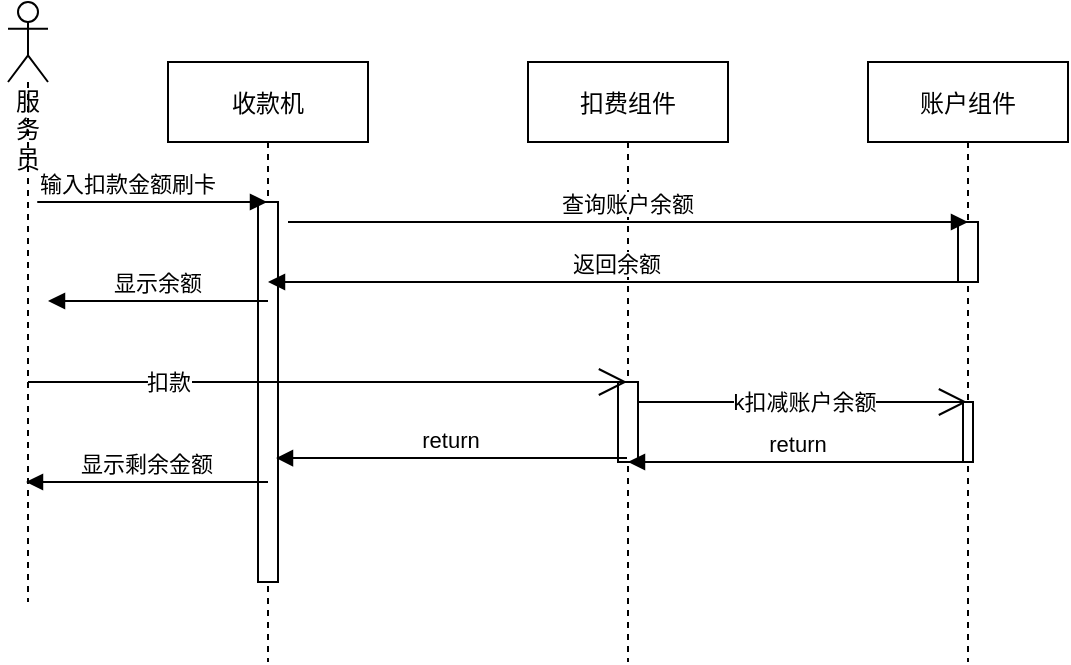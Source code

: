 <mxfile version="13.7.3" type="github">
  <diagram id="kgpKYQtTHZ0yAKxKKP6v" name="Page-1">
    <mxGraphModel dx="868" dy="401" grid="1" gridSize="10" guides="1" tooltips="1" connect="1" arrows="1" fold="1" page="1" pageScale="1" pageWidth="850" pageHeight="1100" math="0" shadow="0">
      <root>
        <mxCell id="0" />
        <mxCell id="1" parent="0" />
        <mxCell id="3nuBFxr9cyL0pnOWT2aG-1" value="收款机" style="shape=umlLifeline;perimeter=lifelinePerimeter;container=1;collapsible=0;recursiveResize=0;rounded=0;shadow=0;strokeWidth=1;" parent="1" vertex="1">
          <mxGeometry x="120" y="80" width="100" height="300" as="geometry" />
        </mxCell>
        <mxCell id="3nuBFxr9cyL0pnOWT2aG-2" value="" style="points=[];perimeter=orthogonalPerimeter;rounded=0;shadow=0;strokeWidth=1;" parent="3nuBFxr9cyL0pnOWT2aG-1" vertex="1">
          <mxGeometry x="45" y="70" width="10" height="190" as="geometry" />
        </mxCell>
        <mxCell id="3nuBFxr9cyL0pnOWT2aG-5" value="扣费组件" style="shape=umlLifeline;perimeter=lifelinePerimeter;container=1;collapsible=0;recursiveResize=0;rounded=0;shadow=0;strokeWidth=1;" parent="1" vertex="1">
          <mxGeometry x="300" y="80" width="100" height="300" as="geometry" />
        </mxCell>
        <mxCell id="nFtpStDkCZIvgQTVkJoL-20" value="k扣减账户余额" style="endArrow=open;endFill=1;endSize=12;html=1;" edge="1" parent="3nuBFxr9cyL0pnOWT2aG-5" target="nFtpStDkCZIvgQTVkJoL-1">
          <mxGeometry width="160" relative="1" as="geometry">
            <mxPoint x="55" y="170" as="sourcePoint" />
            <mxPoint x="215" y="170" as="targetPoint" />
          </mxGeometry>
        </mxCell>
        <mxCell id="nFtpStDkCZIvgQTVkJoL-21" value="" style="points=[];perimeter=orthogonalPerimeter;rounded=0;shadow=0;strokeWidth=1;" vertex="1" parent="3nuBFxr9cyL0pnOWT2aG-5">
          <mxGeometry x="45" y="160" width="10" height="40" as="geometry" />
        </mxCell>
        <mxCell id="nFtpStDkCZIvgQTVkJoL-1" value="账户组件" style="shape=umlLifeline;perimeter=lifelinePerimeter;container=1;collapsible=0;recursiveResize=0;rounded=0;shadow=0;strokeWidth=1;" vertex="1" parent="1">
          <mxGeometry x="470" y="80" width="100" height="300" as="geometry" />
        </mxCell>
        <mxCell id="nFtpStDkCZIvgQTVkJoL-2" value="" style="points=[];perimeter=orthogonalPerimeter;rounded=0;shadow=0;strokeWidth=1;" vertex="1" parent="nFtpStDkCZIvgQTVkJoL-1">
          <mxGeometry x="45" y="80" width="10" height="30" as="geometry" />
        </mxCell>
        <mxCell id="nFtpStDkCZIvgQTVkJoL-22" value="" style="points=[];perimeter=orthogonalPerimeter;rounded=0;shadow=0;strokeWidth=1;" vertex="1" parent="nFtpStDkCZIvgQTVkJoL-1">
          <mxGeometry x="47.5" y="170" width="5" height="30" as="geometry" />
        </mxCell>
        <mxCell id="nFtpStDkCZIvgQTVkJoL-9" value="查询账户余额" style="verticalAlign=bottom;endArrow=block;shadow=0;strokeWidth=1;" edge="1" parent="1">
          <mxGeometry relative="1" as="geometry">
            <mxPoint x="180" y="160" as="sourcePoint" />
            <mxPoint x="520" y="160" as="targetPoint" />
            <Array as="points">
              <mxPoint x="280" y="160" />
            </Array>
          </mxGeometry>
        </mxCell>
        <mxCell id="nFtpStDkCZIvgQTVkJoL-10" value="返回余额" style="verticalAlign=bottom;endArrow=block;entryX=1;entryY=0;shadow=0;strokeWidth=1;" edge="1" parent="1" source="nFtpStDkCZIvgQTVkJoL-1">
          <mxGeometry relative="1" as="geometry">
            <mxPoint x="335" y="190" as="sourcePoint" />
            <mxPoint x="170" y="190" as="targetPoint" />
            <Array as="points">
              <mxPoint x="500" y="190" />
            </Array>
          </mxGeometry>
        </mxCell>
        <mxCell id="nFtpStDkCZIvgQTVkJoL-13" value="服务员" style="shape=umlLifeline;participant=umlActor;perimeter=lifelinePerimeter;whiteSpace=wrap;html=1;container=1;collapsible=0;recursiveResize=0;verticalAlign=top;spacingTop=36;outlineConnect=0;" vertex="1" parent="1">
          <mxGeometry x="40" y="50" width="20" height="300" as="geometry" />
        </mxCell>
        <mxCell id="nFtpStDkCZIvgQTVkJoL-15" value="输入扣款金额刷卡" style="verticalAlign=bottom;endArrow=block;shadow=0;strokeWidth=1;" edge="1" parent="1" target="3nuBFxr9cyL0pnOWT2aG-1">
          <mxGeometry relative="1" as="geometry">
            <mxPoint x="70" y="150" as="sourcePoint" />
            <mxPoint x="120" y="150" as="targetPoint" />
            <Array as="points">
              <mxPoint x="50" y="150" />
            </Array>
          </mxGeometry>
        </mxCell>
        <mxCell id="nFtpStDkCZIvgQTVkJoL-16" value="显示余额" style="verticalAlign=bottom;endArrow=block;shadow=0;strokeWidth=1;" edge="1" parent="1">
          <mxGeometry relative="1" as="geometry">
            <mxPoint x="170" y="199.5" as="sourcePoint" />
            <mxPoint x="60" y="199.5" as="targetPoint" />
            <Array as="points" />
          </mxGeometry>
        </mxCell>
        <mxCell id="nFtpStDkCZIvgQTVkJoL-18" value="" style="endArrow=open;endFill=1;endSize=12;html=1;" edge="1" parent="1" target="3nuBFxr9cyL0pnOWT2aG-5">
          <mxGeometry width="160" relative="1" as="geometry">
            <mxPoint x="50" y="240" as="sourcePoint" />
            <mxPoint x="170" y="240" as="targetPoint" />
          </mxGeometry>
        </mxCell>
        <mxCell id="nFtpStDkCZIvgQTVkJoL-19" value="扣款" style="edgeLabel;html=1;align=center;verticalAlign=middle;resizable=0;points=[];" vertex="1" connectable="0" parent="nFtpStDkCZIvgQTVkJoL-18">
          <mxGeometry x="-0.533" relative="1" as="geometry">
            <mxPoint as="offset" />
          </mxGeometry>
        </mxCell>
        <mxCell id="nFtpStDkCZIvgQTVkJoL-23" value="return" style="verticalAlign=bottom;endArrow=block;entryX=1;entryY=0;shadow=0;strokeWidth=1;" edge="1" parent="1">
          <mxGeometry relative="1" as="geometry">
            <mxPoint x="520" y="280" as="sourcePoint" />
            <mxPoint x="350" y="280" as="targetPoint" />
            <Array as="points" />
          </mxGeometry>
        </mxCell>
        <mxCell id="nFtpStDkCZIvgQTVkJoL-24" value="return" style="verticalAlign=bottom;endArrow=block;entryX=0.9;entryY=0.674;shadow=0;strokeWidth=1;entryDx=0;entryDy=0;entryPerimeter=0;" edge="1" parent="1" source="3nuBFxr9cyL0pnOWT2aG-5" target="3nuBFxr9cyL0pnOWT2aG-2">
          <mxGeometry relative="1" as="geometry">
            <mxPoint x="220" y="280" as="sourcePoint" />
            <mxPoint x="50" y="280" as="targetPoint" />
            <Array as="points" />
          </mxGeometry>
        </mxCell>
        <mxCell id="nFtpStDkCZIvgQTVkJoL-25" value="显示剩余金额" style="verticalAlign=bottom;endArrow=block;shadow=0;strokeWidth=1;exitX=0.5;exitY=0.737;exitDx=0;exitDy=0;exitPerimeter=0;" edge="1" parent="1" source="3nuBFxr9cyL0pnOWT2aG-2">
          <mxGeometry relative="1" as="geometry">
            <mxPoint x="159" y="290" as="sourcePoint" />
            <mxPoint x="49" y="290" as="targetPoint" />
            <Array as="points" />
          </mxGeometry>
        </mxCell>
      </root>
    </mxGraphModel>
  </diagram>
</mxfile>
